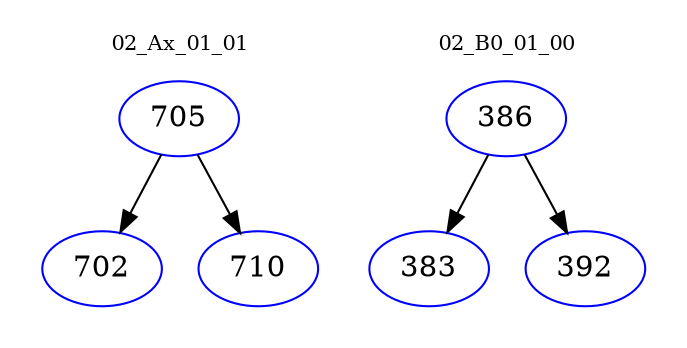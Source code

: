 digraph{
subgraph cluster_0 {
color = white
label = "02_Ax_01_01";
fontsize=10;
T0_705 [label="705", color="blue"]
T0_705 -> T0_702 [color="black"]
T0_702 [label="702", color="blue"]
T0_705 -> T0_710 [color="black"]
T0_710 [label="710", color="blue"]
}
subgraph cluster_1 {
color = white
label = "02_B0_01_00";
fontsize=10;
T1_386 [label="386", color="blue"]
T1_386 -> T1_383 [color="black"]
T1_383 [label="383", color="blue"]
T1_386 -> T1_392 [color="black"]
T1_392 [label="392", color="blue"]
}
}
